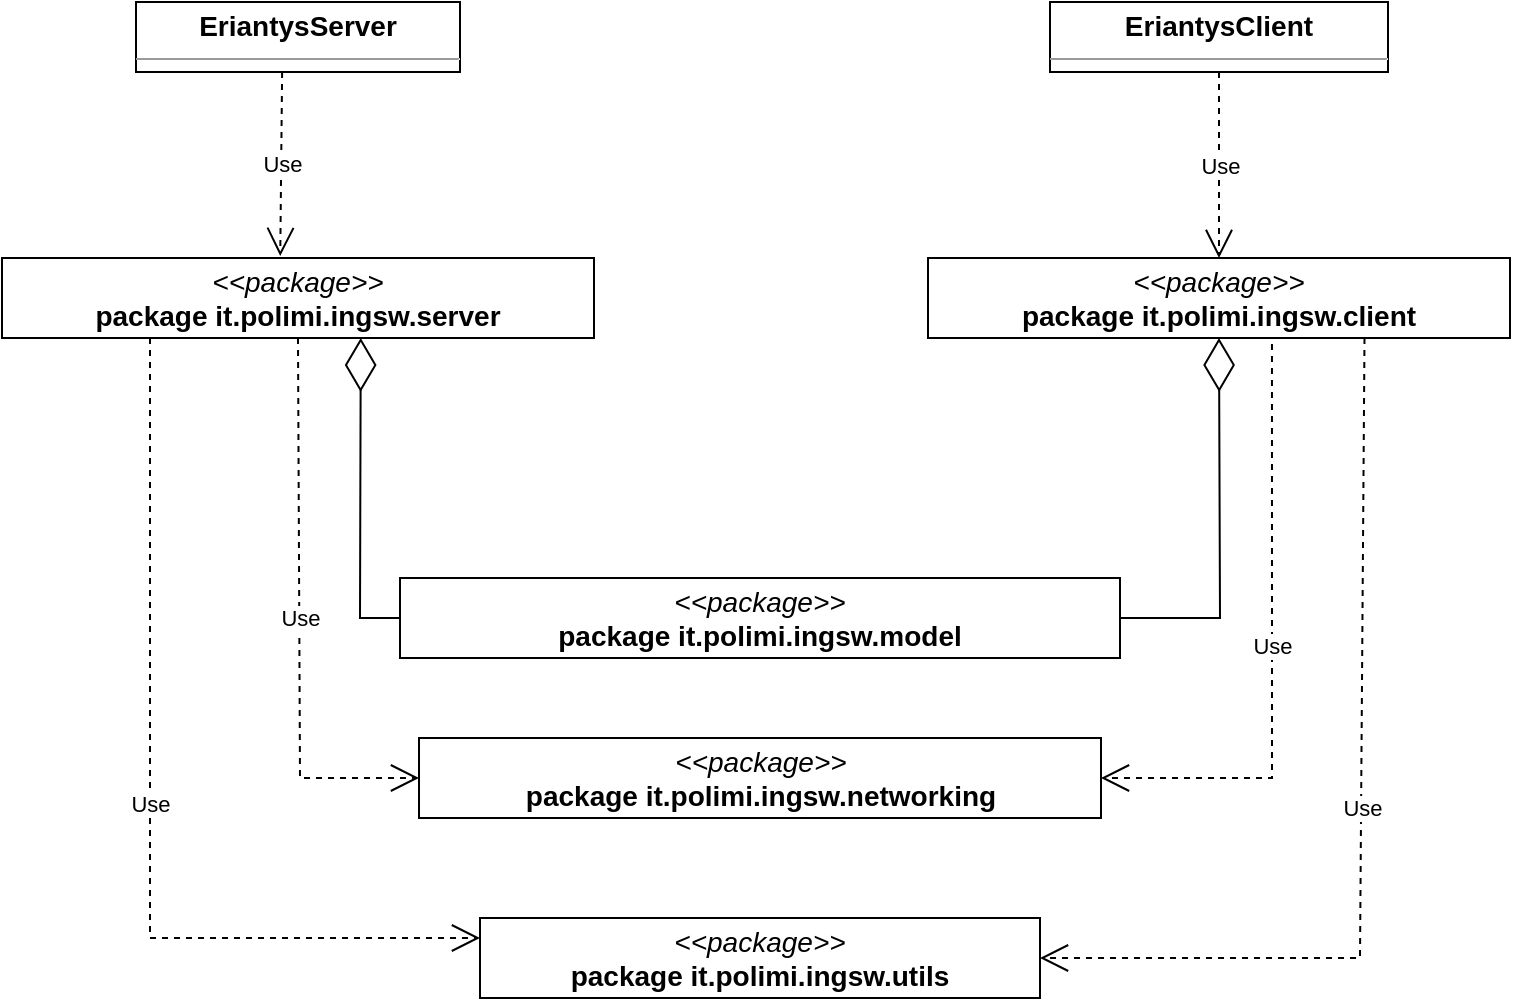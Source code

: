 <mxfile version="19.0.2" type="device"><diagram id="qVfLL9BZ8f_dcjnq9FHt" name="Page-1"><mxGraphModel dx="1980" dy="970" grid="1" gridSize="10" guides="1" tooltips="1" connect="1" arrows="1" fold="1" page="0" pageScale="1" pageWidth="850" pageHeight="1100" background="none" math="0" shadow="0"><root><mxCell id="0"/><mxCell id="1" parent="0"/><mxCell id="node0" value="&lt;p style=&quot;margin:0px;margin-top:4px;text-align:center;&quot;&gt;&lt;b&gt;EriantysClient&lt;/b&gt;&lt;/p&gt;&lt;hr size=&quot;1&quot;/&gt;&lt;p style=&quot;margin:0 0 0 4px;line-height:1.6;&quot;&gt;+ EriantysClient(): &lt;/p&gt;&lt;hr size=&quot;1&quot;/&gt;&lt;p style=&quot;margin:0 0 0 4px;line-height:1.6;&quot;&gt;+ main(String[]): void&lt;/p&gt;" style="verticalAlign=top;align=left;overflow=fill;fontSize=14;fontFamily=Helvetica;html=1;rounded=0;shadow=0;comic=0;labelBackgroundColor=none;strokeWidth=1;" parent="1" vertex="1"><mxGeometry x="145" y="332" width="169" height="35" as="geometry"/></mxCell><mxCell id="node1" value="&lt;p style=&quot;margin:0px;margin-top:4px;text-align:center;&quot;&gt;&lt;b&gt;EriantysServer&lt;/b&gt;&lt;/p&gt;&lt;hr size=&quot;1&quot;/&gt;&lt;p style=&quot;margin:0 0 0 4px;line-height:1.6;&quot;&gt;+ EriantysServer(): &lt;/p&gt;&lt;hr size=&quot;1&quot;/&gt;&lt;p style=&quot;margin:0 0 0 4px;line-height:1.6;&quot;&gt;+ main(String[]): void&lt;/p&gt;" style="verticalAlign=top;align=left;overflow=fill;fontSize=14;fontFamily=Helvetica;html=1;rounded=0;shadow=0;comic=0;labelBackgroundColor=none;strokeWidth=1;" parent="1" vertex="1"><mxGeometry x="-312" y="332" width="162" height="35" as="geometry"/></mxCell><mxCell id="node5" value="&lt;p style=&quot;margin:0px;margin-top:4px;text-align:center;&quot;&gt;&lt;i&gt;&amp;lt;&amp;lt;package&amp;gt;&amp;gt;&lt;/i&gt;&lt;br/&gt;&lt;b&gt;package  it.polimi.ingsw.client&lt;/b&gt;&lt;/p&gt;&lt;hr size=&quot;1&quot;/&gt;" style="verticalAlign=top;align=left;overflow=fill;fontSize=14;fontFamily=Helvetica;html=1;rounded=0;shadow=0;comic=0;labelBackgroundColor=none;strokeWidth=1;" parent="1" vertex="1"><mxGeometry x="84" y="460" width="291" height="40" as="geometry"/></mxCell><mxCell id="node7" value="&lt;p style=&quot;margin:0px;margin-top:4px;text-align:center;&quot;&gt;&lt;i&gt;&amp;lt;&amp;lt;package&amp;gt;&amp;gt;&lt;/i&gt;&lt;br&gt;&lt;b&gt;package  it.polimi.ingsw.model&lt;/b&gt;&lt;/p&gt;&lt;hr size=&quot;1&quot;&gt;" style="verticalAlign=top;align=left;overflow=fill;fontSize=14;fontFamily=Helvetica;html=1;rounded=0;shadow=0;comic=0;labelBackgroundColor=none;strokeWidth=1;" parent="1" vertex="1"><mxGeometry x="-180" y="620" width="360" height="40" as="geometry"/></mxCell><mxCell id="node2" value="&lt;p style=&quot;margin:0px;margin-top:4px;text-align:center;&quot;&gt;&lt;i&gt;&amp;lt;&amp;lt;package&amp;gt;&amp;gt;&lt;/i&gt;&lt;br/&gt;&lt;b&gt;package  it.polimi.ingsw.networking&lt;/b&gt;&lt;/p&gt;&lt;hr size=&quot;1&quot;/&gt;" style="verticalAlign=top;align=left;overflow=fill;fontSize=14;fontFamily=Helvetica;html=1;rounded=0;shadow=0;comic=0;labelBackgroundColor=none;strokeWidth=1;" parent="1" vertex="1"><mxGeometry x="-170.5" y="700" width="341" height="40" as="geometry"/></mxCell><mxCell id="node6" value="&lt;p style=&quot;margin:0px;margin-top:4px;text-align:center;&quot;&gt;&lt;i&gt;&amp;lt;&amp;lt;package&amp;gt;&amp;gt;&lt;/i&gt;&lt;br/&gt;&lt;b&gt;package  it.polimi.ingsw.server&lt;/b&gt;&lt;/p&gt;&lt;hr size=&quot;1&quot;/&gt;" style="verticalAlign=top;align=left;overflow=fill;fontSize=14;fontFamily=Helvetica;html=1;rounded=0;shadow=0;comic=0;labelBackgroundColor=none;strokeWidth=1;" parent="1" vertex="1"><mxGeometry x="-379" y="460" width="296" height="40" as="geometry"/></mxCell><mxCell id="node4" value="&lt;p style=&quot;margin:0px;margin-top:4px;text-align:center;&quot;&gt;&lt;i&gt;&amp;lt;&amp;lt;package&amp;gt;&amp;gt;&lt;/i&gt;&lt;br/&gt;&lt;b&gt;package  it.polimi.ingsw.utils&lt;/b&gt;&lt;/p&gt;&lt;hr size=&quot;1&quot;/&gt;" style="verticalAlign=top;align=left;overflow=fill;fontSize=14;fontFamily=Helvetica;html=1;rounded=0;shadow=0;comic=0;labelBackgroundColor=none;strokeWidth=1;" parent="1" vertex="1"><mxGeometry x="-140" y="790" width="280" height="40" as="geometry"/></mxCell><mxCell id="z-T6JvX3DzWQ3QLRUQJ0-1" value="Use" style="endArrow=open;endSize=12;dashed=1;html=1;rounded=0;exitX=0.451;exitY=1;exitDx=0;exitDy=0;exitPerimeter=0;entryX=0.47;entryY=-0.025;entryDx=0;entryDy=0;entryPerimeter=0;" edge="1" parent="1" source="node1" target="node6"><mxGeometry width="160" relative="1" as="geometry"><mxPoint x="-50" y="440" as="sourcePoint"/><mxPoint x="110" y="440" as="targetPoint"/></mxGeometry></mxCell><mxCell id="z-T6JvX3DzWQ3QLRUQJ0-3" value="Use" style="endArrow=open;endSize=12;dashed=1;html=1;rounded=0;exitX=0.25;exitY=1;exitDx=0;exitDy=0;entryX=0;entryY=0.25;entryDx=0;entryDy=0;" edge="1" parent="1" source="node6" target="node4"><mxGeometry width="160" relative="1" as="geometry"><mxPoint x="-218.938" y="387" as="sourcePoint"/><mxPoint x="-219.88" y="479" as="targetPoint"/><Array as="points"><mxPoint x="-305" y="800"/></Array></mxGeometry></mxCell><mxCell id="z-T6JvX3DzWQ3QLRUQJ0-5" value="Use" style="endArrow=open;endSize=12;dashed=1;html=1;rounded=0;exitX=0.5;exitY=1;exitDx=0;exitDy=0;entryX=0.5;entryY=0;entryDx=0;entryDy=0;" edge="1" parent="1" source="node0" target="node5"><mxGeometry width="160" relative="1" as="geometry"><mxPoint x="-228.938" y="377" as="sourcePoint"/><mxPoint x="-229.88" y="469" as="targetPoint"/></mxGeometry></mxCell><mxCell id="z-T6JvX3DzWQ3QLRUQJ0-7" value="Use" style="endArrow=open;endSize=12;dashed=1;html=1;rounded=0;exitX=0.591;exitY=1.075;exitDx=0;exitDy=0;exitPerimeter=0;entryX=1;entryY=0.5;entryDx=0;entryDy=0;" edge="1" parent="1" source="node5" target="node2"><mxGeometry width="160" relative="1" as="geometry"><mxPoint x="252.013" y="510" as="sourcePoint"/><mxPoint x="44.573" y="630" as="targetPoint"/><Array as="points"><mxPoint x="256" y="720"/></Array></mxGeometry></mxCell><mxCell id="z-T6JvX3DzWQ3QLRUQJ0-8" value="Use" style="endArrow=open;endSize=12;dashed=1;html=1;rounded=0;exitX=0.75;exitY=1;exitDx=0;exitDy=0;entryX=1;entryY=0.5;entryDx=0;entryDy=0;" edge="1" parent="1" source="node5" target="node4"><mxGeometry width="160" relative="1" as="geometry"><mxPoint x="265.981" y="513" as="sourcePoint"/><mxPoint x="180.5" y="730" as="targetPoint"/><Array as="points"><mxPoint x="300" y="810"/></Array></mxGeometry></mxCell><mxCell id="z-T6JvX3DzWQ3QLRUQJ0-10" value="Use" style="endArrow=open;endSize=12;dashed=1;html=1;rounded=0;exitX=0.5;exitY=1;exitDx=0;exitDy=0;entryX=0;entryY=0.5;entryDx=0;entryDy=0;" edge="1" parent="1" source="node6" target="node2"><mxGeometry width="160" relative="1" as="geometry"><mxPoint x="-269.996" y="580" as="sourcePoint"/><mxPoint x="-240.9" y="718" as="targetPoint"/><Array as="points"><mxPoint x="-230" y="720"/></Array></mxGeometry></mxCell><mxCell id="z-T6JvX3DzWQ3QLRUQJ0-11" value="" style="endArrow=diamondThin;endFill=0;endSize=24;html=1;rounded=0;entryX=0.5;entryY=1;entryDx=0;entryDy=0;exitX=1;exitY=0.5;exitDx=0;exitDy=0;" edge="1" parent="1" source="node7" target="node5"><mxGeometry width="160" relative="1" as="geometry"><mxPoint x="-20" y="560" as="sourcePoint"/><mxPoint x="140" y="560" as="targetPoint"/><Array as="points"><mxPoint x="230" y="640"/></Array></mxGeometry></mxCell><mxCell id="z-T6JvX3DzWQ3QLRUQJ0-12" value="" style="endArrow=diamondThin;endFill=0;endSize=24;html=1;rounded=0;exitX=0;exitY=0.5;exitDx=0;exitDy=0;entryX=0.606;entryY=1.001;entryDx=0;entryDy=0;entryPerimeter=0;" edge="1" parent="1" source="node7" target="node6"><mxGeometry width="160" relative="1" as="geometry"><mxPoint x="40" y="620" as="sourcePoint"/><mxPoint x="200" y="620" as="targetPoint"/><Array as="points"><mxPoint x="-200" y="640"/></Array></mxGeometry></mxCell></root></mxGraphModel></diagram></mxfile>